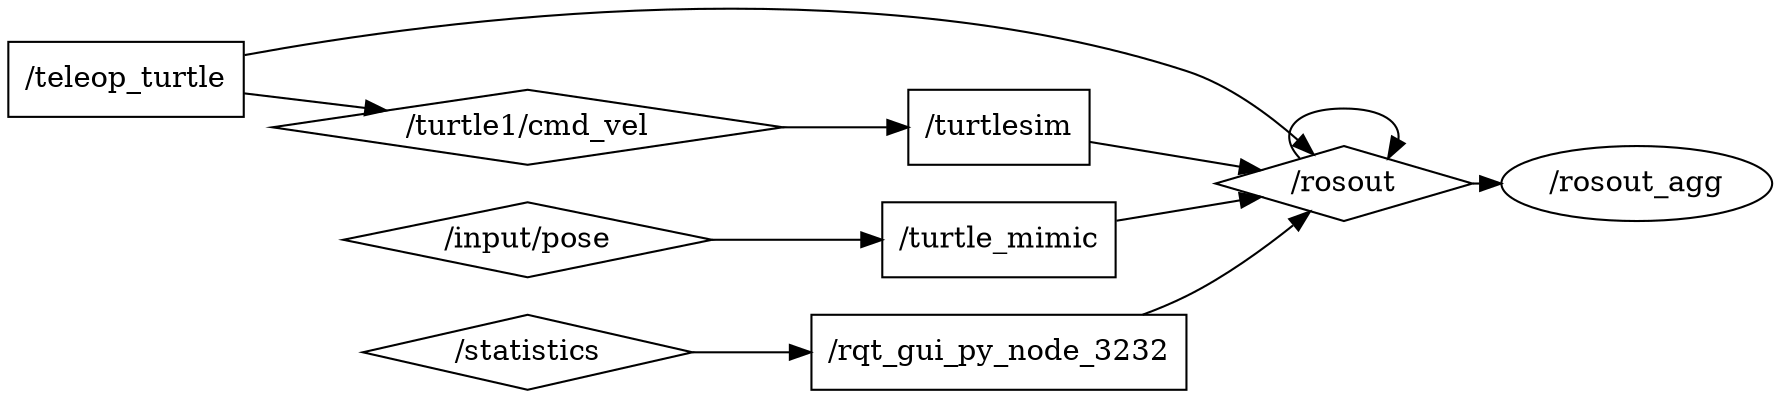 digraph graphname {
	graph [bb="0,0,690.96,180.68",
		compound=True,
		rank=same,
		rankdir=LR,
		ranksep=0.2,
		ratio=fill
	];
	node [label="\N"];
	"/turtlesim"	 [height=0.5,
		pos="386.7,126",
		shape=box,
		width=0.95833];
	"/rosout"	 [height=0.5,
		pos="523.33,99",
		shape=diamond,
		width=1.3787];
	"/turtlesim" -> "/rosout"	 [penwidth=1,
		pos="e,490.52,105.38 421.33,119.26 439.28,115.66 461.55,111.19 480.61,107.37"];
	"/teleop_turtle"	 [height=0.5,
		pos="44.5,149",
		shape=box,
		width=1.2361];
	"/teleop_turtle" -> "/rosout"	 [penwidth=1,
		pos="e,511.39,112.96 89.275,159.34 166.81,175.53 332.13,200.4 459.7,153 477.25,146.48 493.18,132.58 504.58,120.52"];
	"/turtle1/cmd_vel"	 [height=0.5,
		pos="201.35,126",
		shape=diamond,
		width=2.7319];
	"/teleop_turtle" -> "/turtle1/cmd_vel"	 [penwidth=1,
		pos="e,146.38,134.02 89.046,142.53 103.65,140.36 120.25,137.9 136.1,135.54"];
	"/turtle_mimic"	 [height=0.5,
		pos="386.7,72",
		shape=box,
		width=1.2778];
	"/turtle_mimic" -> "/rosout"	 [penwidth=1,
		pos="e,490.64,92.643 432.91,81.066 448.3,84.153 465.43,87.588 480.54,90.619"];
	"/rosout" -> "/rosout"	 [penwidth=1,
		pos="e,540.62,111.17 506.05,111.17 497.09,122.6 502.85,135 523.33,135 538.22,135 545.33,128.45 544.67,120.49"];
	"/rosout_agg"	 [height=0.5,
		pos="638.96,99",
		width=1.4443];
	"/rosout" -> "/rosout_agg"	 [penwidth=1,
		pos="e,586.62,99 573.18,99 574.3,99 575.41,99 576.53,99"];
	"/rqt_gui_py_node_3232"	 [height=0.5,
		pos="386.7,18",
		shape=box,
		width=2.0278];
	"/rqt_gui_py_node_3232" -> "/rosout"	 [penwidth=1,
		pos="e,509.49,85.483 442.14,36.036 448.21,38.741 454.19,41.732 459.7,45 475.15,54.161 490.46,67.267 502.08,78.274"];
	"/input/pose"	 [height=0.5,
		pos="201.35,72",
		shape=diamond,
		width=1.966];
	"/input/pose" -> "/turtle_mimic"	 [penwidth=1,
		pos="e,340.57,72 271.93,72 291.24,72 311.95,72 330.33,72"];
	"/turtle1/cmd_vel" -> "/turtlesim"	 [penwidth=1,
		pos="e,352.07,126 299.66,126 314.39,126 328.93,126 341.74,126"];
	"/statistics"	 [height=0.5,
		pos="201.35,18",
		shape=diamond,
		width=1.7107];
	"/statistics" -> "/rqt_gui_py_node_3232"	 [penwidth=1,
		pos="e,313.61,18 263.15,18 276.02,18 289.82,18 303.34,18"];
}
